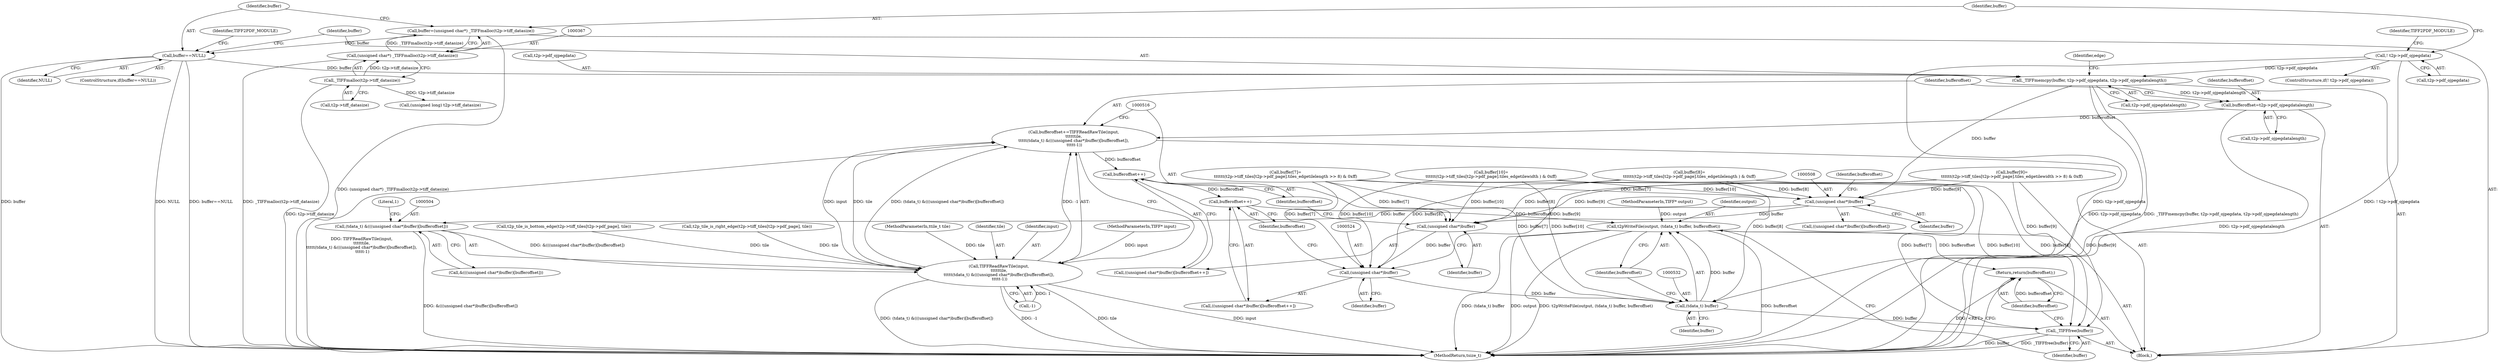 digraph "0_libtiff_c7153361a4041260719b340f73f2f76@API" {
"1000394" [label="(Call,_TIFFmemcpy(buffer, t2p->pdf_ojpegdata, t2p->pdf_ojpegdatalength))"];
"1000373" [label="(Call,buffer==NULL)"];
"1000364" [label="(Call,buffer=(unsigned char*) _TIFFmalloc(t2p->tiff_datasize))"];
"1000366" [label="(Call,(unsigned char*) _TIFFmalloc(t2p->tiff_datasize))"];
"1000368" [label="(Call,_TIFFmalloc(t2p->tiff_datasize))"];
"1000347" [label="(Call,! t2p->pdf_ojpegdata)"];
"1000493" [label="(Call,bufferoffset=t2p->pdf_ojpegdatalength)"];
"1000498" [label="(Call,bufferoffset+=TIFFReadRawTile(input, \n\t\t\t\t\ttile, \n\t\t\t\t\t(tdata_t) &(((unsigned char*)buffer)[bufferoffset]), \n\t\t\t\t\t-1))"];
"1000518" [label="(Call,bufferoffset++)"];
"1000526" [label="(Call,bufferoffset++)"];
"1000529" [label="(Call,t2pWriteFile(output, (tdata_t) buffer, bufferoffset))"];
"1000537" [label="(Return,return(bufferoffset);)"];
"1000507" [label="(Call,(unsigned char*)buffer)"];
"1000503" [label="(Call,(tdata_t) &(((unsigned char*)buffer)[bufferoffset]))"];
"1000500" [label="(Call,TIFFReadRawTile(input, \n\t\t\t\t\ttile, \n\t\t\t\t\t(tdata_t) &(((unsigned char*)buffer)[bufferoffset]), \n\t\t\t\t\t-1))"];
"1000515" [label="(Call,(unsigned char*)buffer)"];
"1000523" [label="(Call,(unsigned char*)buffer)"];
"1000531" [label="(Call,(tdata_t) buffer)"];
"1000535" [label="(Call,_TIFFfree(buffer))"];
"1000527" [label="(Identifier,bufferoffset)"];
"1000369" [label="(Call,t2p->tiff_datasize)"];
"1000536" [label="(Identifier,buffer)"];
"1000503" [label="(Call,(tdata_t) &(((unsigned char*)buffer)[bufferoffset]))"];
"1000418" [label="(Call,buffer[7]=\n\t\t\t\t\t\t(t2p->tiff_tiles[t2p->pdf_page].tiles_edgetilelength >> 8) & 0xff)"];
"1000451" [label="(Call,t2p_tile_is_right_edge(t2p->tiff_tiles[t2p->pdf_page], tile))"];
"1000112" [label="(MethodParameterIn,ttile_t tile)"];
"1000494" [label="(Identifier,bufferoffset)"];
"1000366" [label="(Call,(unsigned char*) _TIFFmalloc(t2p->tiff_datasize))"];
"1000374" [label="(Identifier,buffer)"];
"1000353" [label="(Identifier,TIFF2PDF_MODULE)"];
"1000404" [label="(Identifier,edge)"];
"1001530" [label="(MethodReturn,tsize_t)"];
"1000531" [label="(Call,(tdata_t) buffer)"];
"1000518" [label="(Call,bufferoffset++)"];
"1000533" [label="(Identifier,buffer)"];
"1000511" [label="(Call,-1)"];
"1000493" [label="(Call,bufferoffset=t2p->pdf_ojpegdatalength)"];
"1000346" [label="(ControlStructure,if(! t2p->pdf_ojpegdata))"];
"1000519" [label="(Identifier,bufferoffset)"];
"1000365" [label="(Identifier,buffer)"];
"1000538" [label="(Identifier,bufferoffset)"];
"1000523" [label="(Call,(unsigned char*)buffer)"];
"1000394" [label="(Call,_TIFFmemcpy(buffer, t2p->pdf_ojpegdata, t2p->pdf_ojpegdatalength))"];
"1000348" [label="(Call,t2p->pdf_ojpegdata)"];
"1000498" [label="(Call,bufferoffset+=TIFFReadRawTile(input, \n\t\t\t\t\ttile, \n\t\t\t\t\t(tdata_t) &(((unsigned char*)buffer)[bufferoffset]), \n\t\t\t\t\t-1))"];
"1000502" [label="(Identifier,tile)"];
"1000368" [label="(Call,_TIFFmalloc(t2p->tiff_datasize))"];
"1000500" [label="(Call,TIFFReadRawTile(input, \n\t\t\t\t\ttile, \n\t\t\t\t\t(tdata_t) &(((unsigned char*)buffer)[bufferoffset]), \n\t\t\t\t\t-1))"];
"1000435" [label="(Call,buffer[8]=\n\t\t\t\t\t\t(t2p->tiff_tiles[t2p->pdf_page].tiles_edgetilelength ) & 0xff)"];
"1000522" [label="(Call,((unsigned char*)buffer)[bufferoffset++])"];
"1000375" [label="(Identifier,NULL)"];
"1000495" [label="(Call,t2p->pdf_ojpegdatalength)"];
"1000537" [label="(Return,return(bufferoffset);)"];
"1000478" [label="(Call,buffer[10]=\n\t\t\t\t\t\t(t2p->tiff_tiles[t2p->pdf_page].tiles_edgetilewidth ) & 0xff)"];
"1000510" [label="(Identifier,bufferoffset)"];
"1000378" [label="(Identifier,TIFF2PDF_MODULE)"];
"1000395" [label="(Identifier,buffer)"];
"1000372" [label="(ControlStructure,if(buffer==NULL))"];
"1000515" [label="(Call,(unsigned char*)buffer)"];
"1000505" [label="(Call,&(((unsigned char*)buffer)[bufferoffset]))"];
"1000501" [label="(Identifier,input)"];
"1000380" [label="(Call,(unsigned long) t2p->tiff_datasize)"];
"1000110" [label="(MethodParameterIn,TIFF* input)"];
"1000111" [label="(MethodParameterIn,TIFF* output)"];
"1000364" [label="(Call,buffer=(unsigned char*) _TIFFmalloc(t2p->tiff_datasize))"];
"1000509" [label="(Identifier,buffer)"];
"1000525" [label="(Identifier,buffer)"];
"1000345" [label="(Block,)"];
"1000506" [label="(Call,((unsigned char*)buffer)[bufferoffset])"];
"1000512" [label="(Literal,1)"];
"1000461" [label="(Call,buffer[9]=\n\t\t\t\t\t\t(t2p->tiff_tiles[t2p->pdf_page].tiles_edgetilewidth >> 8) & 0xff)"];
"1000185" [label="(Call,t2p_tile_is_bottom_edge(t2p->tiff_tiles[t2p->pdf_page], tile))"];
"1000534" [label="(Identifier,bufferoffset)"];
"1000507" [label="(Call,(unsigned char*)buffer)"];
"1000499" [label="(Identifier,bufferoffset)"];
"1000399" [label="(Call,t2p->pdf_ojpegdatalength)"];
"1000347" [label="(Call,! t2p->pdf_ojpegdata)"];
"1000530" [label="(Identifier,output)"];
"1000517" [label="(Identifier,buffer)"];
"1000535" [label="(Call,_TIFFfree(buffer))"];
"1000526" [label="(Call,bufferoffset++)"];
"1000373" [label="(Call,buffer==NULL)"];
"1000514" [label="(Call,((unsigned char*)buffer)[bufferoffset++])"];
"1000529" [label="(Call,t2pWriteFile(output, (tdata_t) buffer, bufferoffset))"];
"1000396" [label="(Call,t2p->pdf_ojpegdata)"];
"1000394" -> "1000345"  [label="AST: "];
"1000394" -> "1000399"  [label="CFG: "];
"1000395" -> "1000394"  [label="AST: "];
"1000396" -> "1000394"  [label="AST: "];
"1000399" -> "1000394"  [label="AST: "];
"1000404" -> "1000394"  [label="CFG: "];
"1000394" -> "1001530"  [label="DDG: t2p->pdf_ojpegdata"];
"1000394" -> "1001530"  [label="DDG: _TIFFmemcpy(buffer, t2p->pdf_ojpegdata, t2p->pdf_ojpegdatalength)"];
"1000373" -> "1000394"  [label="DDG: buffer"];
"1000347" -> "1000394"  [label="DDG: t2p->pdf_ojpegdata"];
"1000394" -> "1000493"  [label="DDG: t2p->pdf_ojpegdatalength"];
"1000394" -> "1000507"  [label="DDG: buffer"];
"1000373" -> "1000372"  [label="AST: "];
"1000373" -> "1000375"  [label="CFG: "];
"1000374" -> "1000373"  [label="AST: "];
"1000375" -> "1000373"  [label="AST: "];
"1000378" -> "1000373"  [label="CFG: "];
"1000395" -> "1000373"  [label="CFG: "];
"1000373" -> "1001530"  [label="DDG: NULL"];
"1000373" -> "1001530"  [label="DDG: buffer==NULL"];
"1000373" -> "1001530"  [label="DDG: buffer"];
"1000364" -> "1000373"  [label="DDG: buffer"];
"1000364" -> "1000345"  [label="AST: "];
"1000364" -> "1000366"  [label="CFG: "];
"1000365" -> "1000364"  [label="AST: "];
"1000366" -> "1000364"  [label="AST: "];
"1000374" -> "1000364"  [label="CFG: "];
"1000364" -> "1001530"  [label="DDG: (unsigned char*) _TIFFmalloc(t2p->tiff_datasize)"];
"1000366" -> "1000364"  [label="DDG: _TIFFmalloc(t2p->tiff_datasize)"];
"1000366" -> "1000368"  [label="CFG: "];
"1000367" -> "1000366"  [label="AST: "];
"1000368" -> "1000366"  [label="AST: "];
"1000366" -> "1001530"  [label="DDG: _TIFFmalloc(t2p->tiff_datasize)"];
"1000368" -> "1000366"  [label="DDG: t2p->tiff_datasize"];
"1000368" -> "1000369"  [label="CFG: "];
"1000369" -> "1000368"  [label="AST: "];
"1000368" -> "1001530"  [label="DDG: t2p->tiff_datasize"];
"1000368" -> "1000380"  [label="DDG: t2p->tiff_datasize"];
"1000347" -> "1000346"  [label="AST: "];
"1000347" -> "1000348"  [label="CFG: "];
"1000348" -> "1000347"  [label="AST: "];
"1000353" -> "1000347"  [label="CFG: "];
"1000365" -> "1000347"  [label="CFG: "];
"1000347" -> "1001530"  [label="DDG: t2p->pdf_ojpegdata"];
"1000347" -> "1001530"  [label="DDG: ! t2p->pdf_ojpegdata"];
"1000493" -> "1000345"  [label="AST: "];
"1000493" -> "1000495"  [label="CFG: "];
"1000494" -> "1000493"  [label="AST: "];
"1000495" -> "1000493"  [label="AST: "];
"1000499" -> "1000493"  [label="CFG: "];
"1000493" -> "1001530"  [label="DDG: t2p->pdf_ojpegdatalength"];
"1000493" -> "1000498"  [label="DDG: bufferoffset"];
"1000498" -> "1000345"  [label="AST: "];
"1000498" -> "1000500"  [label="CFG: "];
"1000499" -> "1000498"  [label="AST: "];
"1000500" -> "1000498"  [label="AST: "];
"1000516" -> "1000498"  [label="CFG: "];
"1000498" -> "1001530"  [label="DDG: TIFFReadRawTile(input, \n\t\t\t\t\ttile, \n\t\t\t\t\t(tdata_t) &(((unsigned char*)buffer)[bufferoffset]), \n\t\t\t\t\t-1)"];
"1000500" -> "1000498"  [label="DDG: input"];
"1000500" -> "1000498"  [label="DDG: tile"];
"1000500" -> "1000498"  [label="DDG: (tdata_t) &(((unsigned char*)buffer)[bufferoffset])"];
"1000500" -> "1000498"  [label="DDG: -1"];
"1000498" -> "1000518"  [label="DDG: bufferoffset"];
"1000518" -> "1000514"  [label="AST: "];
"1000518" -> "1000519"  [label="CFG: "];
"1000519" -> "1000518"  [label="AST: "];
"1000514" -> "1000518"  [label="CFG: "];
"1000518" -> "1000526"  [label="DDG: bufferoffset"];
"1000526" -> "1000522"  [label="AST: "];
"1000526" -> "1000527"  [label="CFG: "];
"1000527" -> "1000526"  [label="AST: "];
"1000522" -> "1000526"  [label="CFG: "];
"1000526" -> "1000529"  [label="DDG: bufferoffset"];
"1000529" -> "1000345"  [label="AST: "];
"1000529" -> "1000534"  [label="CFG: "];
"1000530" -> "1000529"  [label="AST: "];
"1000531" -> "1000529"  [label="AST: "];
"1000534" -> "1000529"  [label="AST: "];
"1000536" -> "1000529"  [label="CFG: "];
"1000529" -> "1001530"  [label="DDG: (tdata_t) buffer"];
"1000529" -> "1001530"  [label="DDG: output"];
"1000529" -> "1001530"  [label="DDG: t2pWriteFile(output, (tdata_t) buffer, bufferoffset)"];
"1000529" -> "1001530"  [label="DDG: bufferoffset"];
"1000111" -> "1000529"  [label="DDG: output"];
"1000531" -> "1000529"  [label="DDG: buffer"];
"1000529" -> "1000537"  [label="DDG: bufferoffset"];
"1000537" -> "1000345"  [label="AST: "];
"1000537" -> "1000538"  [label="CFG: "];
"1000538" -> "1000537"  [label="AST: "];
"1001530" -> "1000537"  [label="CFG: "];
"1000537" -> "1001530"  [label="DDG: <RET>"];
"1000538" -> "1000537"  [label="DDG: bufferoffset"];
"1000507" -> "1000506"  [label="AST: "];
"1000507" -> "1000509"  [label="CFG: "];
"1000508" -> "1000507"  [label="AST: "];
"1000509" -> "1000507"  [label="AST: "];
"1000510" -> "1000507"  [label="CFG: "];
"1000507" -> "1000503"  [label="DDG: buffer"];
"1000435" -> "1000507"  [label="DDG: buffer[8]"];
"1000478" -> "1000507"  [label="DDG: buffer[10]"];
"1000461" -> "1000507"  [label="DDG: buffer[9]"];
"1000418" -> "1000507"  [label="DDG: buffer[7]"];
"1000507" -> "1000515"  [label="DDG: buffer"];
"1000503" -> "1000500"  [label="AST: "];
"1000503" -> "1000505"  [label="CFG: "];
"1000504" -> "1000503"  [label="AST: "];
"1000505" -> "1000503"  [label="AST: "];
"1000512" -> "1000503"  [label="CFG: "];
"1000503" -> "1001530"  [label="DDG: &(((unsigned char*)buffer)[bufferoffset])"];
"1000503" -> "1000500"  [label="DDG: &(((unsigned char*)buffer)[bufferoffset])"];
"1000500" -> "1000511"  [label="CFG: "];
"1000501" -> "1000500"  [label="AST: "];
"1000502" -> "1000500"  [label="AST: "];
"1000511" -> "1000500"  [label="AST: "];
"1000500" -> "1001530"  [label="DDG: (tdata_t) &(((unsigned char*)buffer)[bufferoffset])"];
"1000500" -> "1001530"  [label="DDG: -1"];
"1000500" -> "1001530"  [label="DDG: tile"];
"1000500" -> "1001530"  [label="DDG: input"];
"1000110" -> "1000500"  [label="DDG: input"];
"1000451" -> "1000500"  [label="DDG: tile"];
"1000185" -> "1000500"  [label="DDG: tile"];
"1000112" -> "1000500"  [label="DDG: tile"];
"1000511" -> "1000500"  [label="DDG: 1"];
"1000515" -> "1000514"  [label="AST: "];
"1000515" -> "1000517"  [label="CFG: "];
"1000516" -> "1000515"  [label="AST: "];
"1000517" -> "1000515"  [label="AST: "];
"1000519" -> "1000515"  [label="CFG: "];
"1000435" -> "1000515"  [label="DDG: buffer[8]"];
"1000478" -> "1000515"  [label="DDG: buffer[10]"];
"1000461" -> "1000515"  [label="DDG: buffer[9]"];
"1000418" -> "1000515"  [label="DDG: buffer[7]"];
"1000515" -> "1000523"  [label="DDG: buffer"];
"1000523" -> "1000522"  [label="AST: "];
"1000523" -> "1000525"  [label="CFG: "];
"1000524" -> "1000523"  [label="AST: "];
"1000525" -> "1000523"  [label="AST: "];
"1000527" -> "1000523"  [label="CFG: "];
"1000435" -> "1000523"  [label="DDG: buffer[8]"];
"1000478" -> "1000523"  [label="DDG: buffer[10]"];
"1000461" -> "1000523"  [label="DDG: buffer[9]"];
"1000418" -> "1000523"  [label="DDG: buffer[7]"];
"1000523" -> "1000531"  [label="DDG: buffer"];
"1000531" -> "1000533"  [label="CFG: "];
"1000532" -> "1000531"  [label="AST: "];
"1000533" -> "1000531"  [label="AST: "];
"1000534" -> "1000531"  [label="CFG: "];
"1000435" -> "1000531"  [label="DDG: buffer[8]"];
"1000478" -> "1000531"  [label="DDG: buffer[10]"];
"1000461" -> "1000531"  [label="DDG: buffer[9]"];
"1000418" -> "1000531"  [label="DDG: buffer[7]"];
"1000531" -> "1000535"  [label="DDG: buffer"];
"1000535" -> "1000345"  [label="AST: "];
"1000535" -> "1000536"  [label="CFG: "];
"1000536" -> "1000535"  [label="AST: "];
"1000538" -> "1000535"  [label="CFG: "];
"1000535" -> "1001530"  [label="DDG: buffer"];
"1000535" -> "1001530"  [label="DDG: _TIFFfree(buffer)"];
"1000435" -> "1000535"  [label="DDG: buffer[8]"];
"1000478" -> "1000535"  [label="DDG: buffer[10]"];
"1000461" -> "1000535"  [label="DDG: buffer[9]"];
"1000418" -> "1000535"  [label="DDG: buffer[7]"];
}
